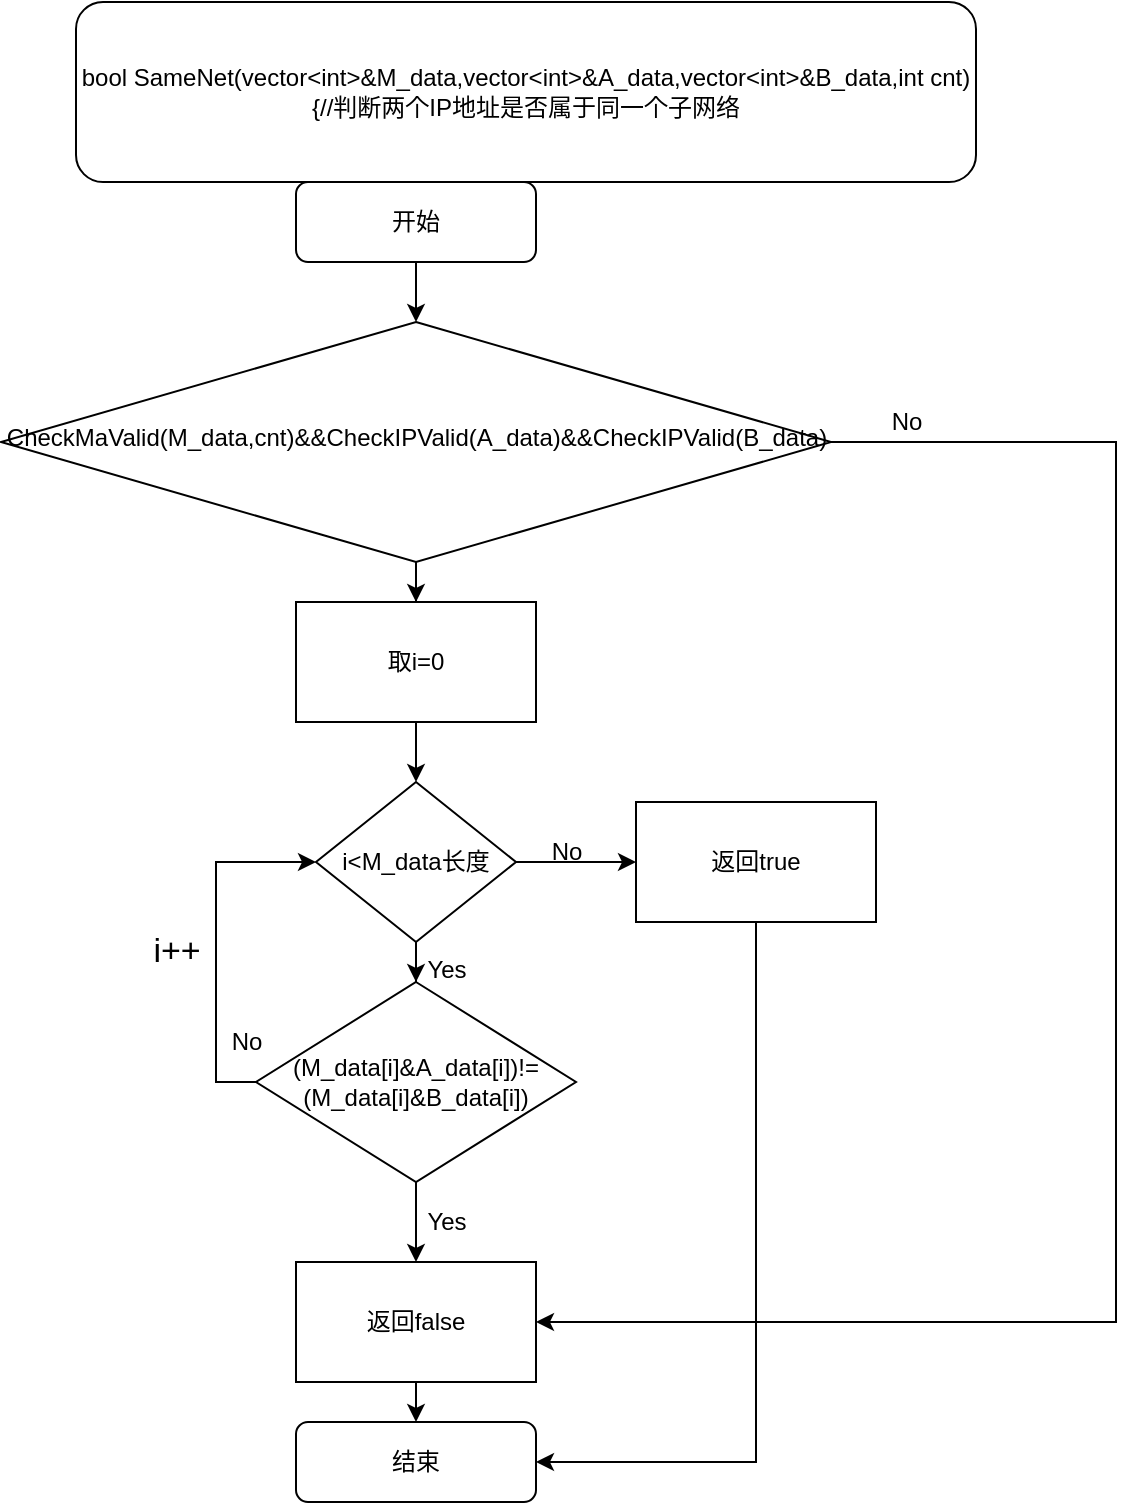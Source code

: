 <mxfile version="12.6.5" type="device"><diagram id="C5RBs43oDa-KdzZeNtuy" name="Page-1"><mxGraphModel dx="1024" dy="1761" grid="1" gridSize="10" guides="1" tooltips="1" connect="1" arrows="1" fold="1" page="1" pageScale="1" pageWidth="827" pageHeight="1169" math="0" shadow="0"><root><mxCell id="WIyWlLk6GJQsqaUBKTNV-0"/><mxCell id="WIyWlLk6GJQsqaUBKTNV-1" parent="WIyWlLk6GJQsqaUBKTNV-0"/><mxCell id="MztEkaObtguMCL189Qia-1" style="edgeStyle=orthogonalEdgeStyle;rounded=0;orthogonalLoop=1;jettySize=auto;html=1;entryX=0.5;entryY=0;entryDx=0;entryDy=0;" edge="1" parent="WIyWlLk6GJQsqaUBKTNV-1" source="WIyWlLk6GJQsqaUBKTNV-3" target="WIyWlLk6GJQsqaUBKTNV-6"><mxGeometry relative="1" as="geometry"/></mxCell><mxCell id="WIyWlLk6GJQsqaUBKTNV-3" value="开始" style="rounded=1;whiteSpace=wrap;html=1;fontSize=12;glass=0;strokeWidth=1;shadow=0;" parent="WIyWlLk6GJQsqaUBKTNV-1" vertex="1"><mxGeometry x="160" y="80" width="120" height="40" as="geometry"/></mxCell><mxCell id="MztEkaObtguMCL189Qia-2" style="edgeStyle=orthogonalEdgeStyle;rounded=0;orthogonalLoop=1;jettySize=auto;html=1;exitX=0.5;exitY=1;exitDx=0;exitDy=0;" edge="1" parent="WIyWlLk6GJQsqaUBKTNV-1" source="WIyWlLk6GJQsqaUBKTNV-6" target="MztEkaObtguMCL189Qia-3"><mxGeometry relative="1" as="geometry"><mxPoint x="220" y="300" as="targetPoint"/></mxGeometry></mxCell><mxCell id="MztEkaObtguMCL189Qia-13" style="edgeStyle=orthogonalEdgeStyle;rounded=0;orthogonalLoop=1;jettySize=auto;html=1;exitX=1;exitY=0.5;exitDx=0;exitDy=0;fontSize=17;entryX=1;entryY=0.5;entryDx=0;entryDy=0;" edge="1" parent="WIyWlLk6GJQsqaUBKTNV-1" source="WIyWlLk6GJQsqaUBKTNV-6" target="MztEkaObtguMCL189Qia-11"><mxGeometry relative="1" as="geometry"><mxPoint x="570" y="650" as="targetPoint"/><Array as="points"><mxPoint x="570" y="210"/><mxPoint x="570" y="650"/></Array></mxGeometry></mxCell><mxCell id="WIyWlLk6GJQsqaUBKTNV-6" value="CheckMaValid(M_data,cnt)&amp;amp;&amp;amp;CheckIPValid(A_data)&amp;amp;&amp;amp;CheckIPValid(B_data)" style="rhombus;whiteSpace=wrap;html=1;shadow=0;fontFamily=Helvetica;fontSize=12;align=center;strokeWidth=1;spacing=6;spacingTop=-4;" parent="WIyWlLk6GJQsqaUBKTNV-1" vertex="1"><mxGeometry x="12.5" y="150" width="415" height="120" as="geometry"/></mxCell><mxCell id="WIyWlLk6GJQsqaUBKTNV-11" value="结束" style="rounded=1;whiteSpace=wrap;html=1;fontSize=12;glass=0;strokeWidth=1;shadow=0;" parent="WIyWlLk6GJQsqaUBKTNV-1" vertex="1"><mxGeometry x="160" y="700" width="120" height="40" as="geometry"/></mxCell><mxCell id="MztEkaObtguMCL189Qia-0" value="bool SameNet(vector&amp;lt;int&amp;gt;&amp;amp;M_data,vector&amp;lt;int&amp;gt;&amp;amp;A_data,vector&amp;lt;int&amp;gt;&amp;amp;B_data,int cnt){//判断两个IP地址是否属于同一个子网络" style="rounded=1;whiteSpace=wrap;html=1;" vertex="1" parent="WIyWlLk6GJQsqaUBKTNV-1"><mxGeometry x="50" y="-10" width="450" height="90" as="geometry"/></mxCell><mxCell id="MztEkaObtguMCL189Qia-4" style="edgeStyle=orthogonalEdgeStyle;rounded=0;orthogonalLoop=1;jettySize=auto;html=1;exitX=0.5;exitY=1;exitDx=0;exitDy=0;" edge="1" parent="WIyWlLk6GJQsqaUBKTNV-1" source="MztEkaObtguMCL189Qia-3" target="MztEkaObtguMCL189Qia-5"><mxGeometry relative="1" as="geometry"><mxPoint x="220" y="370" as="targetPoint"/></mxGeometry></mxCell><mxCell id="MztEkaObtguMCL189Qia-3" value="取i=0" style="rounded=0;whiteSpace=wrap;html=1;" vertex="1" parent="WIyWlLk6GJQsqaUBKTNV-1"><mxGeometry x="160" y="290" width="120" height="60" as="geometry"/></mxCell><mxCell id="MztEkaObtguMCL189Qia-6" style="edgeStyle=orthogonalEdgeStyle;rounded=0;orthogonalLoop=1;jettySize=auto;html=1;exitX=0.5;exitY=1;exitDx=0;exitDy=0;" edge="1" parent="WIyWlLk6GJQsqaUBKTNV-1" source="MztEkaObtguMCL189Qia-5" target="MztEkaObtguMCL189Qia-7"><mxGeometry relative="1" as="geometry"><mxPoint x="220" y="480" as="targetPoint"/></mxGeometry></mxCell><mxCell id="MztEkaObtguMCL189Qia-14" style="edgeStyle=orthogonalEdgeStyle;rounded=0;orthogonalLoop=1;jettySize=auto;html=1;exitX=1;exitY=0.5;exitDx=0;exitDy=0;fontSize=17;" edge="1" parent="WIyWlLk6GJQsqaUBKTNV-1" source="MztEkaObtguMCL189Qia-5" target="MztEkaObtguMCL189Qia-15"><mxGeometry relative="1" as="geometry"><mxPoint x="350" y="420" as="targetPoint"/></mxGeometry></mxCell><mxCell id="MztEkaObtguMCL189Qia-5" value="i&amp;lt;M_data长度" style="rhombus;whiteSpace=wrap;html=1;" vertex="1" parent="WIyWlLk6GJQsqaUBKTNV-1"><mxGeometry x="170" y="380" width="100" height="80" as="geometry"/></mxCell><mxCell id="MztEkaObtguMCL189Qia-8" style="edgeStyle=orthogonalEdgeStyle;rounded=0;orthogonalLoop=1;jettySize=auto;html=1;exitX=0;exitY=0.5;exitDx=0;exitDy=0;entryX=0;entryY=0.5;entryDx=0;entryDy=0;" edge="1" parent="WIyWlLk6GJQsqaUBKTNV-1" source="MztEkaObtguMCL189Qia-7" target="MztEkaObtguMCL189Qia-5"><mxGeometry relative="1" as="geometry"><mxPoint x="120" y="410" as="targetPoint"/><Array as="points"><mxPoint x="120" y="530"/><mxPoint x="120" y="420"/></Array></mxGeometry></mxCell><mxCell id="MztEkaObtguMCL189Qia-16" value="" style="edgeStyle=orthogonalEdgeStyle;rounded=0;orthogonalLoop=1;jettySize=auto;html=1;fontSize=17;" edge="1" parent="WIyWlLk6GJQsqaUBKTNV-1" source="MztEkaObtguMCL189Qia-7" target="MztEkaObtguMCL189Qia-11"><mxGeometry relative="1" as="geometry"/></mxCell><mxCell id="MztEkaObtguMCL189Qia-7" value="(M_data[i]&amp;amp;A_data[i])!=(M_data[i]&amp;amp;B_data[i])" style="rhombus;whiteSpace=wrap;html=1;" vertex="1" parent="WIyWlLk6GJQsqaUBKTNV-1"><mxGeometry x="140" y="480" width="160" height="100" as="geometry"/></mxCell><mxCell id="MztEkaObtguMCL189Qia-9" value="i++" style="text;html=1;align=center;verticalAlign=middle;resizable=0;points=[];autosize=1;fontSize=17;" vertex="1" parent="WIyWlLk6GJQsqaUBKTNV-1"><mxGeometry x="80" y="450" width="40" height="30" as="geometry"/></mxCell><mxCell id="MztEkaObtguMCL189Qia-18" style="edgeStyle=orthogonalEdgeStyle;rounded=0;orthogonalLoop=1;jettySize=auto;html=1;exitX=0.5;exitY=1;exitDx=0;exitDy=0;entryX=0.5;entryY=0;entryDx=0;entryDy=0;fontSize=17;" edge="1" parent="WIyWlLk6GJQsqaUBKTNV-1" source="MztEkaObtguMCL189Qia-11" target="WIyWlLk6GJQsqaUBKTNV-11"><mxGeometry relative="1" as="geometry"/></mxCell><mxCell id="MztEkaObtguMCL189Qia-11" value="返回false" style="rounded=0;whiteSpace=wrap;html=1;" vertex="1" parent="WIyWlLk6GJQsqaUBKTNV-1"><mxGeometry x="160" y="620" width="120" height="60" as="geometry"/></mxCell><mxCell id="MztEkaObtguMCL189Qia-17" style="edgeStyle=orthogonalEdgeStyle;rounded=0;orthogonalLoop=1;jettySize=auto;html=1;exitX=0.5;exitY=1;exitDx=0;exitDy=0;fontSize=17;" edge="1" parent="WIyWlLk6GJQsqaUBKTNV-1" source="MztEkaObtguMCL189Qia-15" target="WIyWlLk6GJQsqaUBKTNV-11"><mxGeometry relative="1" as="geometry"><mxPoint x="390" y="730" as="targetPoint"/><Array as="points"><mxPoint x="390" y="720"/></Array></mxGeometry></mxCell><mxCell id="MztEkaObtguMCL189Qia-15" value="返回true" style="rounded=0;whiteSpace=wrap;html=1;" vertex="1" parent="WIyWlLk6GJQsqaUBKTNV-1"><mxGeometry x="330" y="390" width="120" height="60" as="geometry"/></mxCell><mxCell id="MztEkaObtguMCL189Qia-19" value="No" style="text;html=1;align=center;verticalAlign=middle;resizable=0;points=[];autosize=1;fontSize=12;" vertex="1" parent="WIyWlLk6GJQsqaUBKTNV-1"><mxGeometry x="450" y="190" width="30" height="20" as="geometry"/></mxCell><mxCell id="MztEkaObtguMCL189Qia-20" value="No" style="text;html=1;align=center;verticalAlign=middle;resizable=0;points=[];autosize=1;fontSize=12;" vertex="1" parent="WIyWlLk6GJQsqaUBKTNV-1"><mxGeometry x="280" y="405" width="30" height="20" as="geometry"/></mxCell><mxCell id="MztEkaObtguMCL189Qia-21" value="Yes" style="text;html=1;align=center;verticalAlign=middle;resizable=0;points=[];autosize=1;fontSize=12;" vertex="1" parent="WIyWlLk6GJQsqaUBKTNV-1"><mxGeometry x="220" y="464" width="30" height="20" as="geometry"/></mxCell><mxCell id="MztEkaObtguMCL189Qia-22" value="Yes" style="text;html=1;align=center;verticalAlign=middle;resizable=0;points=[];autosize=1;fontSize=12;" vertex="1" parent="WIyWlLk6GJQsqaUBKTNV-1"><mxGeometry x="220" y="590" width="30" height="20" as="geometry"/></mxCell><mxCell id="MztEkaObtguMCL189Qia-23" value="No" style="text;html=1;align=center;verticalAlign=middle;resizable=0;points=[];autosize=1;fontSize=12;" vertex="1" parent="WIyWlLk6GJQsqaUBKTNV-1"><mxGeometry x="120" y="500" width="30" height="20" as="geometry"/></mxCell></root></mxGraphModel></diagram></mxfile>